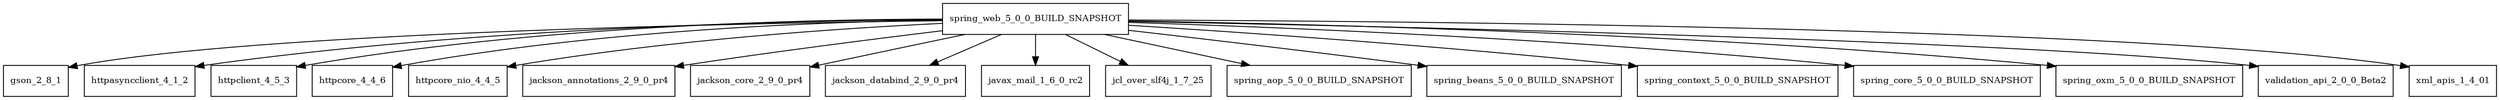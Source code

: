 digraph spring_web_5_0_0_BUILD_SNAPSHOT_dependencies {
  node [shape = box, fontsize=10.0];
  spring_web_5_0_0_BUILD_SNAPSHOT -> gson_2_8_1;
  spring_web_5_0_0_BUILD_SNAPSHOT -> httpasyncclient_4_1_2;
  spring_web_5_0_0_BUILD_SNAPSHOT -> httpclient_4_5_3;
  spring_web_5_0_0_BUILD_SNAPSHOT -> httpcore_4_4_6;
  spring_web_5_0_0_BUILD_SNAPSHOT -> httpcore_nio_4_4_5;
  spring_web_5_0_0_BUILD_SNAPSHOT -> jackson_annotations_2_9_0_pr4;
  spring_web_5_0_0_BUILD_SNAPSHOT -> jackson_core_2_9_0_pr4;
  spring_web_5_0_0_BUILD_SNAPSHOT -> jackson_databind_2_9_0_pr4;
  spring_web_5_0_0_BUILD_SNAPSHOT -> javax_mail_1_6_0_rc2;
  spring_web_5_0_0_BUILD_SNAPSHOT -> jcl_over_slf4j_1_7_25;
  spring_web_5_0_0_BUILD_SNAPSHOT -> spring_aop_5_0_0_BUILD_SNAPSHOT;
  spring_web_5_0_0_BUILD_SNAPSHOT -> spring_beans_5_0_0_BUILD_SNAPSHOT;
  spring_web_5_0_0_BUILD_SNAPSHOT -> spring_context_5_0_0_BUILD_SNAPSHOT;
  spring_web_5_0_0_BUILD_SNAPSHOT -> spring_core_5_0_0_BUILD_SNAPSHOT;
  spring_web_5_0_0_BUILD_SNAPSHOT -> spring_oxm_5_0_0_BUILD_SNAPSHOT;
  spring_web_5_0_0_BUILD_SNAPSHOT -> validation_api_2_0_0_Beta2;
  spring_web_5_0_0_BUILD_SNAPSHOT -> xml_apis_1_4_01;
}
